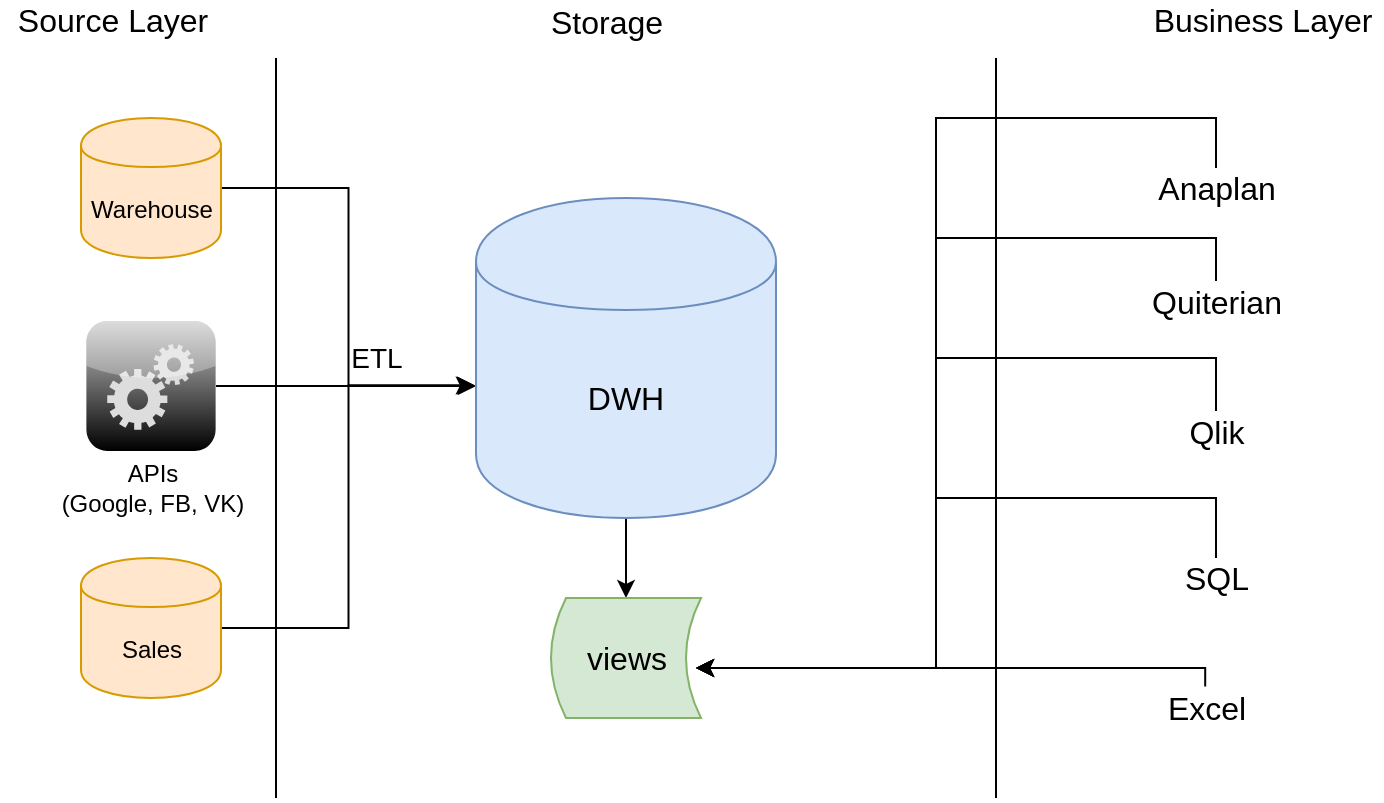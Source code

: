 <mxfile version="13.1.12" type="device"><diagram id="kLLIDsGmVyDGECJChpyi" name="Page-1"><mxGraphModel dx="1185" dy="621" grid="1" gridSize="10" guides="1" tooltips="1" connect="1" arrows="1" fold="1" page="1" pageScale="1" pageWidth="827" pageHeight="1169" math="0" shadow="0"><root><mxCell id="0"/><mxCell id="1" parent="0"/><mxCell id="A6AhIa2Kif9M_WRMdxq7-33" style="edgeStyle=orthogonalEdgeStyle;rounded=0;orthogonalLoop=1;jettySize=auto;html=1;entryX=-0.007;entryY=0.586;entryDx=0;entryDy=0;entryPerimeter=0;fontSize=16;" edge="1" parent="1" source="A6AhIa2Kif9M_WRMdxq7-2" target="A6AhIa2Kif9M_WRMdxq7-9"><mxGeometry relative="1" as="geometry"/></mxCell><mxCell id="A6AhIa2Kif9M_WRMdxq7-2" value="Warehouse" style="shape=cylinder;whiteSpace=wrap;html=1;boundedLbl=1;backgroundOutline=1;fillColor=#ffe6cc;strokeColor=#d79b00;" vertex="1" parent="1"><mxGeometry x="102.5" y="90" width="70" height="70" as="geometry"/></mxCell><mxCell id="A6AhIa2Kif9M_WRMdxq7-34" style="edgeStyle=orthogonalEdgeStyle;rounded=0;orthogonalLoop=1;jettySize=auto;html=1;entryX=-0.003;entryY=0.586;entryDx=0;entryDy=0;entryPerimeter=0;fontSize=16;" edge="1" parent="1" source="A6AhIa2Kif9M_WRMdxq7-3" target="A6AhIa2Kif9M_WRMdxq7-9"><mxGeometry relative="1" as="geometry"/></mxCell><mxCell id="A6AhIa2Kif9M_WRMdxq7-3" value="Sales" style="shape=cylinder;whiteSpace=wrap;html=1;boundedLbl=1;backgroundOutline=1;fillColor=#ffe6cc;strokeColor=#d79b00;" vertex="1" parent="1"><mxGeometry x="102.5" y="310" width="70" height="70" as="geometry"/></mxCell><mxCell id="A6AhIa2Kif9M_WRMdxq7-5" value="" style="endArrow=none;html=1;" edge="1" parent="1"><mxGeometry width="50" height="50" relative="1" as="geometry"><mxPoint x="560" y="430" as="sourcePoint"/><mxPoint x="560" y="60" as="targetPoint"/></mxGeometry></mxCell><mxCell id="A6AhIa2Kif9M_WRMdxq7-6" value="" style="endArrow=none;html=1;" edge="1" parent="1"><mxGeometry width="50" height="50" relative="1" as="geometry"><mxPoint x="200" y="430" as="sourcePoint"/><mxPoint x="200" y="60" as="targetPoint"/></mxGeometry></mxCell><mxCell id="A6AhIa2Kif9M_WRMdxq7-12" style="edgeStyle=orthogonalEdgeStyle;rounded=0;orthogonalLoop=1;jettySize=auto;html=1;" edge="1" parent="1" source="A6AhIa2Kif9M_WRMdxq7-7" target="A6AhIa2Kif9M_WRMdxq7-9"><mxGeometry relative="1" as="geometry"><Array as="points"><mxPoint x="220" y="224"/><mxPoint x="220" y="224"/></Array></mxGeometry></mxCell><mxCell id="A6AhIa2Kif9M_WRMdxq7-7" value="" style="verticalLabelPosition=bottom;aspect=fixed;html=1;verticalAlign=top;strokeColor=none;align=center;outlineConnect=0;shape=mxgraph.citrix.role_services;fillColor=#CCCCCC;gradientColor=#000000;gradientDirection=south;" vertex="1" parent="1"><mxGeometry x="105" y="191.5" width="65" height="65" as="geometry"/></mxCell><mxCell id="A6AhIa2Kif9M_WRMdxq7-8" value="&lt;span&gt;APIs&lt;/span&gt;&lt;br&gt;&lt;span&gt;(Google, FB, VK)&lt;/span&gt;" style="text;html=1;resizable=0;autosize=1;align=center;verticalAlign=middle;points=[];fillColor=none;strokeColor=none;rounded=0;" vertex="1" parent="1"><mxGeometry x="82.5" y="260" width="110" height="30" as="geometry"/></mxCell><mxCell id="A6AhIa2Kif9M_WRMdxq7-32" style="edgeStyle=orthogonalEdgeStyle;rounded=0;orthogonalLoop=1;jettySize=auto;html=1;exitX=0.5;exitY=1;exitDx=0;exitDy=0;fontSize=16;" edge="1" parent="1" source="A6AhIa2Kif9M_WRMdxq7-9" target="A6AhIa2Kif9M_WRMdxq7-17"><mxGeometry relative="1" as="geometry"/></mxCell><mxCell id="A6AhIa2Kif9M_WRMdxq7-9" value="DWH" style="shape=cylinder;whiteSpace=wrap;html=1;boundedLbl=1;backgroundOutline=1;fontSize=16;fillColor=#dae8fc;strokeColor=#6c8ebf;" vertex="1" parent="1"><mxGeometry x="300" y="130" width="150" height="160" as="geometry"/></mxCell><mxCell id="A6AhIa2Kif9M_WRMdxq7-14" value="ETL" style="text;html=1;align=center;verticalAlign=middle;resizable=0;points=[];autosize=1;fontSize=14;" vertex="1" parent="1"><mxGeometry x="230" y="200" width="40" height="20" as="geometry"/></mxCell><mxCell id="A6AhIa2Kif9M_WRMdxq7-17" value="views" style="shape=dataStorage;whiteSpace=wrap;html=1;fontSize=16;fillColor=#d5e8d4;strokeColor=#82b366;" vertex="1" parent="1"><mxGeometry x="337.5" y="330" width="75" height="60" as="geometry"/></mxCell><mxCell id="A6AhIa2Kif9M_WRMdxq7-18" value="Source Layer" style="text;html=1;align=center;verticalAlign=middle;resizable=0;points=[];autosize=1;fontSize=16;" vertex="1" parent="1"><mxGeometry x="62.5" y="31" width="110" height="20" as="geometry"/></mxCell><mxCell id="A6AhIa2Kif9M_WRMdxq7-19" value="Storage" style="text;html=1;align=center;verticalAlign=middle;resizable=0;points=[];autosize=1;fontSize=16;" vertex="1" parent="1"><mxGeometry x="330" y="32" width="70" height="20" as="geometry"/></mxCell><mxCell id="A6AhIa2Kif9M_WRMdxq7-20" value="Business Layer" style="text;html=1;align=center;verticalAlign=middle;resizable=0;points=[];autosize=1;fontSize=16;" vertex="1" parent="1"><mxGeometry x="633" y="31" width="120" height="20" as="geometry"/></mxCell><mxCell id="A6AhIa2Kif9M_WRMdxq7-40" style="edgeStyle=orthogonalEdgeStyle;rounded=0;orthogonalLoop=1;jettySize=auto;html=1;fontSize=16;exitX=0.492;exitY=-0.04;exitDx=0;exitDy=0;exitPerimeter=0;" edge="1" parent="1" source="A6AhIa2Kif9M_WRMdxq7-21"><mxGeometry relative="1" as="geometry"><mxPoint x="410" y="365" as="targetPoint"/><Array as="points"><mxPoint x="665" y="365"/></Array></mxGeometry></mxCell><mxCell id="A6AhIa2Kif9M_WRMdxq7-21" value="Excel" style="text;html=1;align=center;verticalAlign=middle;resizable=0;points=[];autosize=1;fontSize=16;" vertex="1" parent="1"><mxGeometry x="640" y="375" width="50" height="20" as="geometry"/></mxCell><mxCell id="A6AhIa2Kif9M_WRMdxq7-38" style="edgeStyle=orthogonalEdgeStyle;rounded=0;orthogonalLoop=1;jettySize=auto;html=1;fontSize=16;" edge="1" parent="1" source="A6AhIa2Kif9M_WRMdxq7-22"><mxGeometry relative="1" as="geometry"><mxPoint x="410" y="365" as="targetPoint"/><Array as="points"><mxPoint x="670" y="280"/><mxPoint x="530" y="280"/><mxPoint x="530" y="365"/></Array></mxGeometry></mxCell><mxCell id="A6AhIa2Kif9M_WRMdxq7-22" value="SQL" style="text;html=1;align=center;verticalAlign=middle;resizable=0;points=[];autosize=1;fontSize=16;" vertex="1" parent="1"><mxGeometry x="645" y="310" width="50" height="20" as="geometry"/></mxCell><mxCell id="A6AhIa2Kif9M_WRMdxq7-26" style="edgeStyle=orthogonalEdgeStyle;rounded=0;orthogonalLoop=1;jettySize=auto;html=1;fontSize=16;" edge="1" parent="1" source="A6AhIa2Kif9M_WRMdxq7-23"><mxGeometry relative="1" as="geometry"><mxPoint x="410" y="365" as="targetPoint"/><Array as="points"><mxPoint x="530" y="150"/><mxPoint x="530" y="365"/></Array></mxGeometry></mxCell><mxCell id="A6AhIa2Kif9M_WRMdxq7-23" value="Quiterian" style="text;html=1;align=center;verticalAlign=middle;resizable=0;points=[];autosize=1;fontSize=16;" vertex="1" parent="1"><mxGeometry x="630" y="171.5" width="80" height="20" as="geometry"/></mxCell><mxCell id="A6AhIa2Kif9M_WRMdxq7-25" style="edgeStyle=orthogonalEdgeStyle;rounded=0;orthogonalLoop=1;jettySize=auto;html=1;fontSize=16;" edge="1" parent="1" source="A6AhIa2Kif9M_WRMdxq7-24"><mxGeometry relative="1" as="geometry"><mxPoint x="410" y="365" as="targetPoint"/><Array as="points"><mxPoint x="530" y="90"/><mxPoint x="530" y="365"/></Array></mxGeometry></mxCell><mxCell id="A6AhIa2Kif9M_WRMdxq7-24" value="Anaplan" style="text;html=1;align=center;verticalAlign=middle;resizable=0;points=[];autosize=1;fontSize=16;" vertex="1" parent="1"><mxGeometry x="635" y="115" width="70" height="20" as="geometry"/></mxCell><mxCell id="A6AhIa2Kif9M_WRMdxq7-36" style="edgeStyle=orthogonalEdgeStyle;rounded=0;orthogonalLoop=1;jettySize=auto;html=1;fontSize=16;" edge="1" parent="1" source="A6AhIa2Kif9M_WRMdxq7-35"><mxGeometry relative="1" as="geometry"><mxPoint x="410" y="365" as="targetPoint"/><Array as="points"><mxPoint x="530" y="210"/><mxPoint x="530" y="365"/></Array></mxGeometry></mxCell><mxCell id="A6AhIa2Kif9M_WRMdxq7-35" value="Qlik" style="text;html=1;align=center;verticalAlign=middle;resizable=0;points=[];autosize=1;fontSize=16;" vertex="1" parent="1"><mxGeometry x="650" y="236.5" width="40" height="20" as="geometry"/></mxCell></root></mxGraphModel></diagram></mxfile>